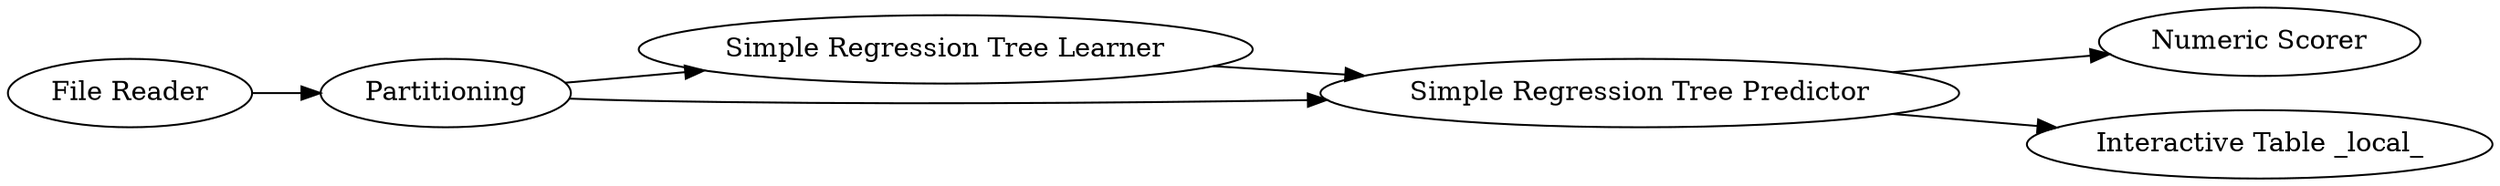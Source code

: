 digraph {
	"-8189562254198056169_1" [label="File Reader"]
	"-8189562254198056169_33" [label="Numeric Scorer"]
	"-8189562254198056169_2" [label=Partitioning]
	"-8189562254198056169_9" [label="Interactive Table _local_"]
	"-8189562254198056169_11" [label="Simple Regression Tree Learner"]
	"-8189562254198056169_14" [label="Simple Regression Tree Predictor"]
	"-8189562254198056169_14" -> "-8189562254198056169_33"
	"-8189562254198056169_11" -> "-8189562254198056169_14"
	"-8189562254198056169_2" -> "-8189562254198056169_11"
	"-8189562254198056169_14" -> "-8189562254198056169_9"
	"-8189562254198056169_2" -> "-8189562254198056169_14"
	"-8189562254198056169_1" -> "-8189562254198056169_2"
	rankdir=LR
}
